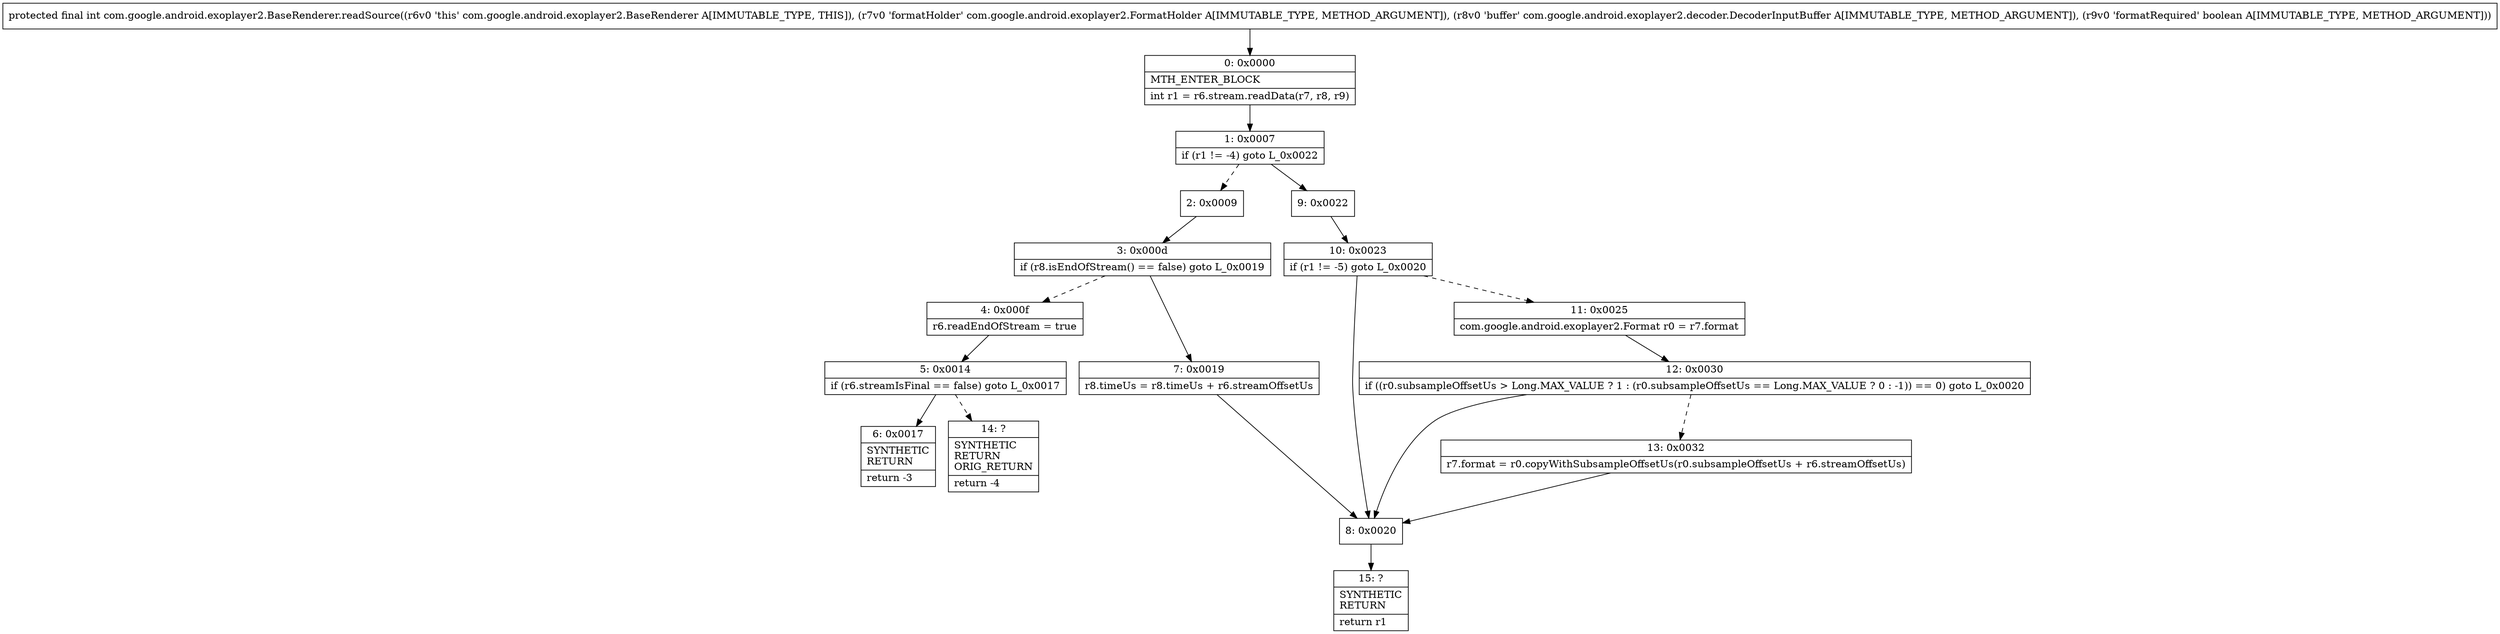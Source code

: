 digraph "CFG forcom.google.android.exoplayer2.BaseRenderer.readSource(Lcom\/google\/android\/exoplayer2\/FormatHolder;Lcom\/google\/android\/exoplayer2\/decoder\/DecoderInputBuffer;Z)I" {
Node_0 [shape=record,label="{0\:\ 0x0000|MTH_ENTER_BLOCK\l|int r1 = r6.stream.readData(r7, r8, r9)\l}"];
Node_1 [shape=record,label="{1\:\ 0x0007|if (r1 != \-4) goto L_0x0022\l}"];
Node_2 [shape=record,label="{2\:\ 0x0009}"];
Node_3 [shape=record,label="{3\:\ 0x000d|if (r8.isEndOfStream() == false) goto L_0x0019\l}"];
Node_4 [shape=record,label="{4\:\ 0x000f|r6.readEndOfStream = true\l}"];
Node_5 [shape=record,label="{5\:\ 0x0014|if (r6.streamIsFinal == false) goto L_0x0017\l}"];
Node_6 [shape=record,label="{6\:\ 0x0017|SYNTHETIC\lRETURN\l|return \-3\l}"];
Node_7 [shape=record,label="{7\:\ 0x0019|r8.timeUs = r8.timeUs + r6.streamOffsetUs\l}"];
Node_8 [shape=record,label="{8\:\ 0x0020}"];
Node_9 [shape=record,label="{9\:\ 0x0022}"];
Node_10 [shape=record,label="{10\:\ 0x0023|if (r1 != \-5) goto L_0x0020\l}"];
Node_11 [shape=record,label="{11\:\ 0x0025|com.google.android.exoplayer2.Format r0 = r7.format\l}"];
Node_12 [shape=record,label="{12\:\ 0x0030|if ((r0.subsampleOffsetUs \> Long.MAX_VALUE ? 1 : (r0.subsampleOffsetUs == Long.MAX_VALUE ? 0 : \-1)) == 0) goto L_0x0020\l}"];
Node_13 [shape=record,label="{13\:\ 0x0032|r7.format = r0.copyWithSubsampleOffsetUs(r0.subsampleOffsetUs + r6.streamOffsetUs)\l}"];
Node_14 [shape=record,label="{14\:\ ?|SYNTHETIC\lRETURN\lORIG_RETURN\l|return \-4\l}"];
Node_15 [shape=record,label="{15\:\ ?|SYNTHETIC\lRETURN\l|return r1\l}"];
MethodNode[shape=record,label="{protected final int com.google.android.exoplayer2.BaseRenderer.readSource((r6v0 'this' com.google.android.exoplayer2.BaseRenderer A[IMMUTABLE_TYPE, THIS]), (r7v0 'formatHolder' com.google.android.exoplayer2.FormatHolder A[IMMUTABLE_TYPE, METHOD_ARGUMENT]), (r8v0 'buffer' com.google.android.exoplayer2.decoder.DecoderInputBuffer A[IMMUTABLE_TYPE, METHOD_ARGUMENT]), (r9v0 'formatRequired' boolean A[IMMUTABLE_TYPE, METHOD_ARGUMENT])) }"];
MethodNode -> Node_0;
Node_0 -> Node_1;
Node_1 -> Node_2[style=dashed];
Node_1 -> Node_9;
Node_2 -> Node_3;
Node_3 -> Node_4[style=dashed];
Node_3 -> Node_7;
Node_4 -> Node_5;
Node_5 -> Node_6;
Node_5 -> Node_14[style=dashed];
Node_7 -> Node_8;
Node_8 -> Node_15;
Node_9 -> Node_10;
Node_10 -> Node_8;
Node_10 -> Node_11[style=dashed];
Node_11 -> Node_12;
Node_12 -> Node_8;
Node_12 -> Node_13[style=dashed];
Node_13 -> Node_8;
}

